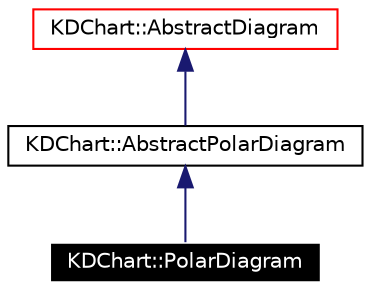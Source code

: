 digraph G
{
  edge [fontname="Helvetica",fontsize=10,labelfontname="Helvetica",labelfontsize=10];
  node [fontname="Helvetica",fontsize=10,shape=record];
  Node517 [label="KDChart::PolarDiagram",height=0.2,width=0.4,color="white", fillcolor="black", style="filled" fontcolor="white"];
  Node518 -> Node517 [dir=back,color="midnightblue",fontsize=10,style="solid",fontname="Helvetica"];
  Node518 [label="KDChart::AbstractPolarDiagram",height=0.2,width=0.4,color="black",URL="$class_k_d_chart_1_1_abstract_polar_diagram.html"];
  Node519 -> Node518 [dir=back,color="midnightblue",fontsize=10,style="solid",fontname="Helvetica"];
  Node519 [label="KDChart::AbstractDiagram",height=0.2,width=0.4,color="red",URL="$class_k_d_chart_1_1_abstract_diagram.html"];
}
